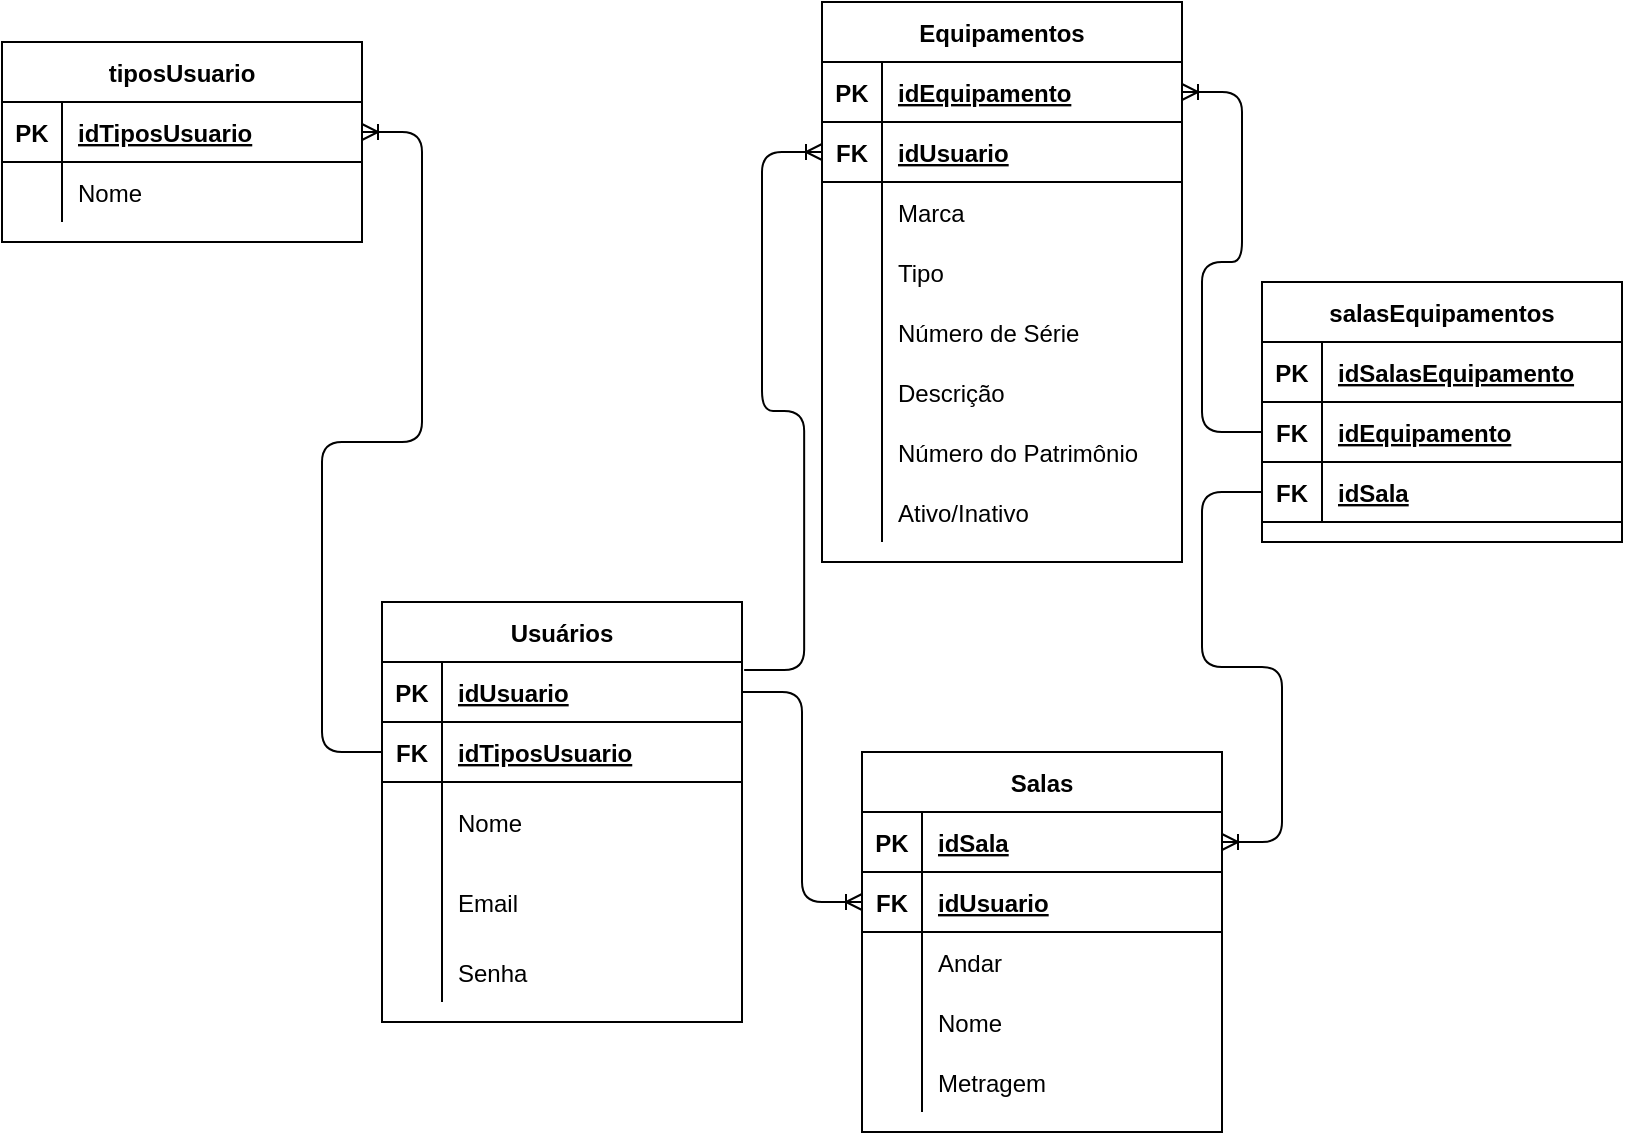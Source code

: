 <mxfile version="14.4.8" type="device"><diagram id="cfqixJ9EGRi1DOMj_vgL" name="Page-1"><mxGraphModel dx="1662" dy="762" grid="1" gridSize="10" guides="1" tooltips="1" connect="1" arrows="1" fold="1" page="1" pageScale="1" pageWidth="827" pageHeight="1169" math="0" shadow="0"><root><mxCell id="0"/><mxCell id="1" parent="0"/><mxCell id="3xJSZQ0nE7O-zTovZ5_N-1" value="Usuários" style="shape=table;startSize=30;container=1;collapsible=1;childLayout=tableLayout;fixedRows=1;rowLines=0;fontStyle=1;align=center;resizeLast=1;" vertex="1" parent="1"><mxGeometry x="200" y="320" width="180" height="210" as="geometry"/></mxCell><mxCell id="3xJSZQ0nE7O-zTovZ5_N-2" value="" style="shape=partialRectangle;collapsible=0;dropTarget=0;pointerEvents=0;fillColor=none;top=0;left=0;bottom=1;right=0;points=[[0,0.5],[1,0.5]];portConstraint=eastwest;" vertex="1" parent="3xJSZQ0nE7O-zTovZ5_N-1"><mxGeometry y="30" width="180" height="30" as="geometry"/></mxCell><mxCell id="3xJSZQ0nE7O-zTovZ5_N-3" value="PK" style="shape=partialRectangle;connectable=0;fillColor=none;top=0;left=0;bottom=0;right=0;fontStyle=1;overflow=hidden;" vertex="1" parent="3xJSZQ0nE7O-zTovZ5_N-2"><mxGeometry width="30" height="30" as="geometry"/></mxCell><mxCell id="3xJSZQ0nE7O-zTovZ5_N-4" value="idUsuario" style="shape=partialRectangle;connectable=0;fillColor=none;top=0;left=0;bottom=0;right=0;align=left;spacingLeft=6;fontStyle=5;overflow=hidden;" vertex="1" parent="3xJSZQ0nE7O-zTovZ5_N-2"><mxGeometry x="30" width="150" height="30" as="geometry"/></mxCell><mxCell id="3xJSZQ0nE7O-zTovZ5_N-106" value="" style="shape=partialRectangle;collapsible=0;dropTarget=0;pointerEvents=0;fillColor=none;top=0;left=0;bottom=1;right=0;points=[[0,0.5],[1,0.5]];portConstraint=eastwest;" vertex="1" parent="3xJSZQ0nE7O-zTovZ5_N-1"><mxGeometry y="60" width="180" height="30" as="geometry"/></mxCell><mxCell id="3xJSZQ0nE7O-zTovZ5_N-107" value="FK" style="shape=partialRectangle;connectable=0;fillColor=none;top=0;left=0;bottom=0;right=0;fontStyle=1;overflow=hidden;" vertex="1" parent="3xJSZQ0nE7O-zTovZ5_N-106"><mxGeometry width="30" height="30" as="geometry"/></mxCell><mxCell id="3xJSZQ0nE7O-zTovZ5_N-108" value="idTiposUsuario" style="shape=partialRectangle;connectable=0;fillColor=none;top=0;left=0;bottom=0;right=0;align=left;spacingLeft=6;fontStyle=5;overflow=hidden;" vertex="1" parent="3xJSZQ0nE7O-zTovZ5_N-106"><mxGeometry x="30" width="150" height="30" as="geometry"/></mxCell><mxCell id="3xJSZQ0nE7O-zTovZ5_N-5" value="" style="shape=partialRectangle;collapsible=0;dropTarget=0;pointerEvents=0;fillColor=none;top=0;left=0;bottom=0;right=0;points=[[0,0.5],[1,0.5]];portConstraint=eastwest;" vertex="1" parent="3xJSZQ0nE7O-zTovZ5_N-1"><mxGeometry y="90" width="180" height="40" as="geometry"/></mxCell><mxCell id="3xJSZQ0nE7O-zTovZ5_N-6" value="" style="shape=partialRectangle;connectable=0;fillColor=none;top=0;left=0;bottom=0;right=0;editable=1;overflow=hidden;" vertex="1" parent="3xJSZQ0nE7O-zTovZ5_N-5"><mxGeometry width="30" height="40" as="geometry"/></mxCell><mxCell id="3xJSZQ0nE7O-zTovZ5_N-7" value="Nome" style="shape=partialRectangle;connectable=0;fillColor=none;top=0;left=0;bottom=0;right=0;align=left;spacingLeft=6;overflow=hidden;" vertex="1" parent="3xJSZQ0nE7O-zTovZ5_N-5"><mxGeometry x="30" width="150" height="40" as="geometry"/></mxCell><mxCell id="3xJSZQ0nE7O-zTovZ5_N-84" value="" style="shape=partialRectangle;collapsible=0;dropTarget=0;pointerEvents=0;fillColor=none;top=0;left=0;bottom=0;right=0;points=[[0,0.5],[1,0.5]];portConstraint=eastwest;" vertex="1" parent="3xJSZQ0nE7O-zTovZ5_N-1"><mxGeometry y="130" width="180" height="40" as="geometry"/></mxCell><mxCell id="3xJSZQ0nE7O-zTovZ5_N-85" value="" style="shape=partialRectangle;connectable=0;fillColor=none;top=0;left=0;bottom=0;right=0;editable=1;overflow=hidden;" vertex="1" parent="3xJSZQ0nE7O-zTovZ5_N-84"><mxGeometry width="30" height="40" as="geometry"/></mxCell><mxCell id="3xJSZQ0nE7O-zTovZ5_N-86" value="Email" style="shape=partialRectangle;connectable=0;fillColor=none;top=0;left=0;bottom=0;right=0;align=left;spacingLeft=6;overflow=hidden;" vertex="1" parent="3xJSZQ0nE7O-zTovZ5_N-84"><mxGeometry x="30" width="150" height="40" as="geometry"/></mxCell><mxCell id="3xJSZQ0nE7O-zTovZ5_N-8" value="" style="shape=partialRectangle;collapsible=0;dropTarget=0;pointerEvents=0;fillColor=none;top=0;left=0;bottom=0;right=0;points=[[0,0.5],[1,0.5]];portConstraint=eastwest;" vertex="1" parent="3xJSZQ0nE7O-zTovZ5_N-1"><mxGeometry y="170" width="180" height="30" as="geometry"/></mxCell><mxCell id="3xJSZQ0nE7O-zTovZ5_N-9" value="" style="shape=partialRectangle;connectable=0;fillColor=none;top=0;left=0;bottom=0;right=0;editable=1;overflow=hidden;" vertex="1" parent="3xJSZQ0nE7O-zTovZ5_N-8"><mxGeometry width="30" height="30" as="geometry"/></mxCell><mxCell id="3xJSZQ0nE7O-zTovZ5_N-10" value="Senha" style="shape=partialRectangle;connectable=0;fillColor=none;top=0;left=0;bottom=0;right=0;align=left;spacingLeft=6;overflow=hidden;" vertex="1" parent="3xJSZQ0nE7O-zTovZ5_N-8"><mxGeometry x="30" width="150" height="30" as="geometry"/></mxCell><mxCell id="3xJSZQ0nE7O-zTovZ5_N-14" value="tiposUsuario" style="shape=table;startSize=30;container=1;collapsible=1;childLayout=tableLayout;fixedRows=1;rowLines=0;fontStyle=1;align=center;resizeLast=1;" vertex="1" parent="1"><mxGeometry x="10" y="40" width="180" height="100" as="geometry"/></mxCell><mxCell id="3xJSZQ0nE7O-zTovZ5_N-15" value="" style="shape=partialRectangle;collapsible=0;dropTarget=0;pointerEvents=0;fillColor=none;top=0;left=0;bottom=1;right=0;points=[[0,0.5],[1,0.5]];portConstraint=eastwest;" vertex="1" parent="3xJSZQ0nE7O-zTovZ5_N-14"><mxGeometry y="30" width="180" height="30" as="geometry"/></mxCell><mxCell id="3xJSZQ0nE7O-zTovZ5_N-16" value="PK" style="shape=partialRectangle;connectable=0;fillColor=none;top=0;left=0;bottom=0;right=0;fontStyle=1;overflow=hidden;" vertex="1" parent="3xJSZQ0nE7O-zTovZ5_N-15"><mxGeometry width="30" height="30" as="geometry"/></mxCell><mxCell id="3xJSZQ0nE7O-zTovZ5_N-17" value="idTiposUsuario" style="shape=partialRectangle;connectable=0;fillColor=none;top=0;left=0;bottom=0;right=0;align=left;spacingLeft=6;fontStyle=5;overflow=hidden;" vertex="1" parent="3xJSZQ0nE7O-zTovZ5_N-15"><mxGeometry x="30" width="150" height="30" as="geometry"/></mxCell><mxCell id="3xJSZQ0nE7O-zTovZ5_N-18" value="" style="shape=partialRectangle;collapsible=0;dropTarget=0;pointerEvents=0;fillColor=none;top=0;left=0;bottom=0;right=0;points=[[0,0.5],[1,0.5]];portConstraint=eastwest;" vertex="1" parent="3xJSZQ0nE7O-zTovZ5_N-14"><mxGeometry y="60" width="180" height="30" as="geometry"/></mxCell><mxCell id="3xJSZQ0nE7O-zTovZ5_N-19" value="" style="shape=partialRectangle;connectable=0;fillColor=none;top=0;left=0;bottom=0;right=0;editable=1;overflow=hidden;" vertex="1" parent="3xJSZQ0nE7O-zTovZ5_N-18"><mxGeometry width="30" height="30" as="geometry"/></mxCell><mxCell id="3xJSZQ0nE7O-zTovZ5_N-20" value="Nome" style="shape=partialRectangle;connectable=0;fillColor=none;top=0;left=0;bottom=0;right=0;align=left;spacingLeft=6;overflow=hidden;" vertex="1" parent="3xJSZQ0nE7O-zTovZ5_N-18"><mxGeometry x="30" width="150" height="30" as="geometry"/></mxCell><mxCell id="3xJSZQ0nE7O-zTovZ5_N-31" value="Salas" style="shape=table;startSize=30;container=1;collapsible=1;childLayout=tableLayout;fixedRows=1;rowLines=0;fontStyle=1;align=center;resizeLast=1;" vertex="1" parent="1"><mxGeometry x="440" y="395" width="180" height="190" as="geometry"/></mxCell><mxCell id="3xJSZQ0nE7O-zTovZ5_N-32" value="" style="shape=partialRectangle;collapsible=0;dropTarget=0;pointerEvents=0;fillColor=none;top=0;left=0;bottom=1;right=0;points=[[0,0.5],[1,0.5]];portConstraint=eastwest;" vertex="1" parent="3xJSZQ0nE7O-zTovZ5_N-31"><mxGeometry y="30" width="180" height="30" as="geometry"/></mxCell><mxCell id="3xJSZQ0nE7O-zTovZ5_N-33" value="PK" style="shape=partialRectangle;connectable=0;fillColor=none;top=0;left=0;bottom=0;right=0;fontStyle=1;overflow=hidden;" vertex="1" parent="3xJSZQ0nE7O-zTovZ5_N-32"><mxGeometry width="30" height="30" as="geometry"/></mxCell><mxCell id="3xJSZQ0nE7O-zTovZ5_N-34" value="idSala" style="shape=partialRectangle;connectable=0;fillColor=none;top=0;left=0;bottom=0;right=0;align=left;spacingLeft=6;fontStyle=5;overflow=hidden;" vertex="1" parent="3xJSZQ0nE7O-zTovZ5_N-32"><mxGeometry x="30" width="150" height="30" as="geometry"/></mxCell><mxCell id="3xJSZQ0nE7O-zTovZ5_N-109" value="" style="shape=partialRectangle;collapsible=0;dropTarget=0;pointerEvents=0;fillColor=none;top=0;left=0;bottom=1;right=0;points=[[0,0.5],[1,0.5]];portConstraint=eastwest;" vertex="1" parent="3xJSZQ0nE7O-zTovZ5_N-31"><mxGeometry y="60" width="180" height="30" as="geometry"/></mxCell><mxCell id="3xJSZQ0nE7O-zTovZ5_N-110" value="FK" style="shape=partialRectangle;connectable=0;fillColor=none;top=0;left=0;bottom=0;right=0;fontStyle=1;overflow=hidden;" vertex="1" parent="3xJSZQ0nE7O-zTovZ5_N-109"><mxGeometry width="30" height="30" as="geometry"/></mxCell><mxCell id="3xJSZQ0nE7O-zTovZ5_N-111" value="idUsuario" style="shape=partialRectangle;connectable=0;fillColor=none;top=0;left=0;bottom=0;right=0;align=left;spacingLeft=6;fontStyle=5;overflow=hidden;" vertex="1" parent="3xJSZQ0nE7O-zTovZ5_N-109"><mxGeometry x="30" width="150" height="30" as="geometry"/></mxCell><mxCell id="3xJSZQ0nE7O-zTovZ5_N-35" value="" style="shape=partialRectangle;collapsible=0;dropTarget=0;pointerEvents=0;fillColor=none;top=0;left=0;bottom=0;right=0;points=[[0,0.5],[1,0.5]];portConstraint=eastwest;" vertex="1" parent="3xJSZQ0nE7O-zTovZ5_N-31"><mxGeometry y="90" width="180" height="30" as="geometry"/></mxCell><mxCell id="3xJSZQ0nE7O-zTovZ5_N-36" value="" style="shape=partialRectangle;connectable=0;fillColor=none;top=0;left=0;bottom=0;right=0;editable=1;overflow=hidden;" vertex="1" parent="3xJSZQ0nE7O-zTovZ5_N-35"><mxGeometry width="30" height="30" as="geometry"/></mxCell><mxCell id="3xJSZQ0nE7O-zTovZ5_N-37" value="Andar" style="shape=partialRectangle;connectable=0;fillColor=none;top=0;left=0;bottom=0;right=0;align=left;spacingLeft=6;overflow=hidden;" vertex="1" parent="3xJSZQ0nE7O-zTovZ5_N-35"><mxGeometry x="30" width="150" height="30" as="geometry"/></mxCell><mxCell id="3xJSZQ0nE7O-zTovZ5_N-38" value="" style="shape=partialRectangle;collapsible=0;dropTarget=0;pointerEvents=0;fillColor=none;top=0;left=0;bottom=0;right=0;points=[[0,0.5],[1,0.5]];portConstraint=eastwest;" vertex="1" parent="3xJSZQ0nE7O-zTovZ5_N-31"><mxGeometry y="120" width="180" height="30" as="geometry"/></mxCell><mxCell id="3xJSZQ0nE7O-zTovZ5_N-39" value="" style="shape=partialRectangle;connectable=0;fillColor=none;top=0;left=0;bottom=0;right=0;editable=1;overflow=hidden;" vertex="1" parent="3xJSZQ0nE7O-zTovZ5_N-38"><mxGeometry width="30" height="30" as="geometry"/></mxCell><mxCell id="3xJSZQ0nE7O-zTovZ5_N-40" value="Nome" style="shape=partialRectangle;connectable=0;fillColor=none;top=0;left=0;bottom=0;right=0;align=left;spacingLeft=6;overflow=hidden;" vertex="1" parent="3xJSZQ0nE7O-zTovZ5_N-38"><mxGeometry x="30" width="150" height="30" as="geometry"/></mxCell><mxCell id="3xJSZQ0nE7O-zTovZ5_N-41" value="" style="shape=partialRectangle;collapsible=0;dropTarget=0;pointerEvents=0;fillColor=none;top=0;left=0;bottom=0;right=0;points=[[0,0.5],[1,0.5]];portConstraint=eastwest;" vertex="1" parent="3xJSZQ0nE7O-zTovZ5_N-31"><mxGeometry y="150" width="180" height="30" as="geometry"/></mxCell><mxCell id="3xJSZQ0nE7O-zTovZ5_N-42" value="" style="shape=partialRectangle;connectable=0;fillColor=none;top=0;left=0;bottom=0;right=0;editable=1;overflow=hidden;" vertex="1" parent="3xJSZQ0nE7O-zTovZ5_N-41"><mxGeometry width="30" height="30" as="geometry"/></mxCell><mxCell id="3xJSZQ0nE7O-zTovZ5_N-43" value="Metragem" style="shape=partialRectangle;connectable=0;fillColor=none;top=0;left=0;bottom=0;right=0;align=left;spacingLeft=6;overflow=hidden;" vertex="1" parent="3xJSZQ0nE7O-zTovZ5_N-41"><mxGeometry x="30" width="150" height="30" as="geometry"/></mxCell><mxCell id="3xJSZQ0nE7O-zTovZ5_N-47" value="Equipamentos" style="shape=table;startSize=30;container=1;collapsible=1;childLayout=tableLayout;fixedRows=1;rowLines=0;fontStyle=1;align=center;resizeLast=1;" vertex="1" parent="1"><mxGeometry x="420" y="20" width="180" height="280" as="geometry"/></mxCell><mxCell id="3xJSZQ0nE7O-zTovZ5_N-48" value="" style="shape=partialRectangle;collapsible=0;dropTarget=0;pointerEvents=0;fillColor=none;top=0;left=0;bottom=1;right=0;points=[[0,0.5],[1,0.5]];portConstraint=eastwest;" vertex="1" parent="3xJSZQ0nE7O-zTovZ5_N-47"><mxGeometry y="30" width="180" height="30" as="geometry"/></mxCell><mxCell id="3xJSZQ0nE7O-zTovZ5_N-49" value="PK" style="shape=partialRectangle;connectable=0;fillColor=none;top=0;left=0;bottom=0;right=0;fontStyle=1;overflow=hidden;" vertex="1" parent="3xJSZQ0nE7O-zTovZ5_N-48"><mxGeometry width="30" height="30" as="geometry"/></mxCell><mxCell id="3xJSZQ0nE7O-zTovZ5_N-50" value="idEquipamento" style="shape=partialRectangle;connectable=0;fillColor=none;top=0;left=0;bottom=0;right=0;align=left;spacingLeft=6;fontStyle=5;overflow=hidden;" vertex="1" parent="3xJSZQ0nE7O-zTovZ5_N-48"><mxGeometry x="30" width="150" height="30" as="geometry"/></mxCell><mxCell id="3xJSZQ0nE7O-zTovZ5_N-103" value="" style="shape=partialRectangle;collapsible=0;dropTarget=0;pointerEvents=0;fillColor=none;top=0;left=0;bottom=1;right=0;points=[[0,0.5],[1,0.5]];portConstraint=eastwest;" vertex="1" parent="3xJSZQ0nE7O-zTovZ5_N-47"><mxGeometry y="60" width="180" height="30" as="geometry"/></mxCell><mxCell id="3xJSZQ0nE7O-zTovZ5_N-104" value="FK" style="shape=partialRectangle;connectable=0;fillColor=none;top=0;left=0;bottom=0;right=0;fontStyle=1;overflow=hidden;" vertex="1" parent="3xJSZQ0nE7O-zTovZ5_N-103"><mxGeometry width="30" height="30" as="geometry"/></mxCell><mxCell id="3xJSZQ0nE7O-zTovZ5_N-105" value="idUsuario" style="shape=partialRectangle;connectable=0;fillColor=none;top=0;left=0;bottom=0;right=0;align=left;spacingLeft=6;fontStyle=5;overflow=hidden;" vertex="1" parent="3xJSZQ0nE7O-zTovZ5_N-103"><mxGeometry x="30" width="150" height="30" as="geometry"/></mxCell><mxCell id="3xJSZQ0nE7O-zTovZ5_N-51" value="" style="shape=partialRectangle;collapsible=0;dropTarget=0;pointerEvents=0;fillColor=none;top=0;left=0;bottom=0;right=0;points=[[0,0.5],[1,0.5]];portConstraint=eastwest;" vertex="1" parent="3xJSZQ0nE7O-zTovZ5_N-47"><mxGeometry y="90" width="180" height="30" as="geometry"/></mxCell><mxCell id="3xJSZQ0nE7O-zTovZ5_N-52" value="" style="shape=partialRectangle;connectable=0;fillColor=none;top=0;left=0;bottom=0;right=0;editable=1;overflow=hidden;" vertex="1" parent="3xJSZQ0nE7O-zTovZ5_N-51"><mxGeometry width="30" height="30" as="geometry"/></mxCell><mxCell id="3xJSZQ0nE7O-zTovZ5_N-53" value="Marca" style="shape=partialRectangle;connectable=0;fillColor=none;top=0;left=0;bottom=0;right=0;align=left;spacingLeft=6;overflow=hidden;" vertex="1" parent="3xJSZQ0nE7O-zTovZ5_N-51"><mxGeometry x="30" width="150" height="30" as="geometry"/></mxCell><mxCell id="3xJSZQ0nE7O-zTovZ5_N-54" value="" style="shape=partialRectangle;collapsible=0;dropTarget=0;pointerEvents=0;fillColor=none;top=0;left=0;bottom=0;right=0;points=[[0,0.5],[1,0.5]];portConstraint=eastwest;" vertex="1" parent="3xJSZQ0nE7O-zTovZ5_N-47"><mxGeometry y="120" width="180" height="30" as="geometry"/></mxCell><mxCell id="3xJSZQ0nE7O-zTovZ5_N-55" value="" style="shape=partialRectangle;connectable=0;fillColor=none;top=0;left=0;bottom=0;right=0;editable=1;overflow=hidden;" vertex="1" parent="3xJSZQ0nE7O-zTovZ5_N-54"><mxGeometry width="30" height="30" as="geometry"/></mxCell><mxCell id="3xJSZQ0nE7O-zTovZ5_N-56" value="Tipo" style="shape=partialRectangle;connectable=0;fillColor=none;top=0;left=0;bottom=0;right=0;align=left;spacingLeft=6;overflow=hidden;" vertex="1" parent="3xJSZQ0nE7O-zTovZ5_N-54"><mxGeometry x="30" width="150" height="30" as="geometry"/></mxCell><mxCell id="3xJSZQ0nE7O-zTovZ5_N-57" value="" style="shape=partialRectangle;collapsible=0;dropTarget=0;pointerEvents=0;fillColor=none;top=0;left=0;bottom=0;right=0;points=[[0,0.5],[1,0.5]];portConstraint=eastwest;" vertex="1" parent="3xJSZQ0nE7O-zTovZ5_N-47"><mxGeometry y="150" width="180" height="30" as="geometry"/></mxCell><mxCell id="3xJSZQ0nE7O-zTovZ5_N-58" value="" style="shape=partialRectangle;connectable=0;fillColor=none;top=0;left=0;bottom=0;right=0;editable=1;overflow=hidden;" vertex="1" parent="3xJSZQ0nE7O-zTovZ5_N-57"><mxGeometry width="30" height="30" as="geometry"/></mxCell><mxCell id="3xJSZQ0nE7O-zTovZ5_N-59" value="Número de Série" style="shape=partialRectangle;connectable=0;fillColor=none;top=0;left=0;bottom=0;right=0;align=left;spacingLeft=6;overflow=hidden;" vertex="1" parent="3xJSZQ0nE7O-zTovZ5_N-57"><mxGeometry x="30" width="150" height="30" as="geometry"/></mxCell><mxCell id="3xJSZQ0nE7O-zTovZ5_N-60" value="" style="shape=partialRectangle;collapsible=0;dropTarget=0;pointerEvents=0;fillColor=none;top=0;left=0;bottom=0;right=0;points=[[0,0.5],[1,0.5]];portConstraint=eastwest;" vertex="1" parent="3xJSZQ0nE7O-zTovZ5_N-47"><mxGeometry y="180" width="180" height="30" as="geometry"/></mxCell><mxCell id="3xJSZQ0nE7O-zTovZ5_N-61" value="" style="shape=partialRectangle;connectable=0;fillColor=none;top=0;left=0;bottom=0;right=0;editable=1;overflow=hidden;" vertex="1" parent="3xJSZQ0nE7O-zTovZ5_N-60"><mxGeometry width="30" height="30" as="geometry"/></mxCell><mxCell id="3xJSZQ0nE7O-zTovZ5_N-62" value="Descrição" style="shape=partialRectangle;connectable=0;fillColor=none;top=0;left=0;bottom=0;right=0;align=left;spacingLeft=6;overflow=hidden;" vertex="1" parent="3xJSZQ0nE7O-zTovZ5_N-60"><mxGeometry x="30" width="150" height="30" as="geometry"/></mxCell><mxCell id="3xJSZQ0nE7O-zTovZ5_N-63" value="" style="shape=partialRectangle;collapsible=0;dropTarget=0;pointerEvents=0;fillColor=none;top=0;left=0;bottom=0;right=0;points=[[0,0.5],[1,0.5]];portConstraint=eastwest;" vertex="1" parent="3xJSZQ0nE7O-zTovZ5_N-47"><mxGeometry y="210" width="180" height="30" as="geometry"/></mxCell><mxCell id="3xJSZQ0nE7O-zTovZ5_N-64" value="" style="shape=partialRectangle;connectable=0;fillColor=none;top=0;left=0;bottom=0;right=0;editable=1;overflow=hidden;" vertex="1" parent="3xJSZQ0nE7O-zTovZ5_N-63"><mxGeometry width="30" height="30" as="geometry"/></mxCell><mxCell id="3xJSZQ0nE7O-zTovZ5_N-65" value="Número do Patrimônio" style="shape=partialRectangle;connectable=0;fillColor=none;top=0;left=0;bottom=0;right=0;align=left;spacingLeft=6;overflow=hidden;" vertex="1" parent="3xJSZQ0nE7O-zTovZ5_N-63"><mxGeometry x="30" width="150" height="30" as="geometry"/></mxCell><mxCell id="3xJSZQ0nE7O-zTovZ5_N-66" value="" style="shape=partialRectangle;collapsible=0;dropTarget=0;pointerEvents=0;fillColor=none;top=0;left=0;bottom=0;right=0;points=[[0,0.5],[1,0.5]];portConstraint=eastwest;" vertex="1" parent="3xJSZQ0nE7O-zTovZ5_N-47"><mxGeometry y="240" width="180" height="30" as="geometry"/></mxCell><mxCell id="3xJSZQ0nE7O-zTovZ5_N-67" value="" style="shape=partialRectangle;connectable=0;fillColor=none;top=0;left=0;bottom=0;right=0;editable=1;overflow=hidden;" vertex="1" parent="3xJSZQ0nE7O-zTovZ5_N-66"><mxGeometry width="30" height="30" as="geometry"/></mxCell><mxCell id="3xJSZQ0nE7O-zTovZ5_N-68" value="Ativo/Inativo" style="shape=partialRectangle;connectable=0;fillColor=none;top=0;left=0;bottom=0;right=0;align=left;spacingLeft=6;overflow=hidden;" vertex="1" parent="3xJSZQ0nE7O-zTovZ5_N-66"><mxGeometry x="30" width="150" height="30" as="geometry"/></mxCell><mxCell id="3xJSZQ0nE7O-zTovZ5_N-69" value="salasEquipamentos" style="shape=table;startSize=30;container=1;collapsible=1;childLayout=tableLayout;fixedRows=1;rowLines=0;fontStyle=1;align=center;resizeLast=1;" vertex="1" parent="1"><mxGeometry x="640" y="160" width="180" height="130" as="geometry"/></mxCell><mxCell id="3xJSZQ0nE7O-zTovZ5_N-70" value="" style="shape=partialRectangle;collapsible=0;dropTarget=0;pointerEvents=0;fillColor=none;top=0;left=0;bottom=1;right=0;points=[[0,0.5],[1,0.5]];portConstraint=eastwest;" vertex="1" parent="3xJSZQ0nE7O-zTovZ5_N-69"><mxGeometry y="30" width="180" height="30" as="geometry"/></mxCell><mxCell id="3xJSZQ0nE7O-zTovZ5_N-71" value="PK" style="shape=partialRectangle;connectable=0;fillColor=none;top=0;left=0;bottom=0;right=0;fontStyle=1;overflow=hidden;" vertex="1" parent="3xJSZQ0nE7O-zTovZ5_N-70"><mxGeometry width="30" height="30" as="geometry"/></mxCell><mxCell id="3xJSZQ0nE7O-zTovZ5_N-72" value="idSalasEquipamento" style="shape=partialRectangle;connectable=0;fillColor=none;top=0;left=0;bottom=0;right=0;align=left;spacingLeft=6;fontStyle=5;overflow=hidden;" vertex="1" parent="3xJSZQ0nE7O-zTovZ5_N-70"><mxGeometry x="30" width="150" height="30" as="geometry"/></mxCell><mxCell id="3xJSZQ0nE7O-zTovZ5_N-114" value="" style="shape=partialRectangle;collapsible=0;dropTarget=0;pointerEvents=0;fillColor=none;top=0;left=0;bottom=1;right=0;points=[[0,0.5],[1,0.5]];portConstraint=eastwest;" vertex="1" parent="3xJSZQ0nE7O-zTovZ5_N-69"><mxGeometry y="60" width="180" height="30" as="geometry"/></mxCell><mxCell id="3xJSZQ0nE7O-zTovZ5_N-115" value="FK" style="shape=partialRectangle;connectable=0;fillColor=none;top=0;left=0;bottom=0;right=0;fontStyle=1;overflow=hidden;" vertex="1" parent="3xJSZQ0nE7O-zTovZ5_N-114"><mxGeometry width="30" height="30" as="geometry"/></mxCell><mxCell id="3xJSZQ0nE7O-zTovZ5_N-116" value="idEquipamento" style="shape=partialRectangle;connectable=0;fillColor=none;top=0;left=0;bottom=0;right=0;align=left;spacingLeft=6;fontStyle=5;overflow=hidden;" vertex="1" parent="3xJSZQ0nE7O-zTovZ5_N-114"><mxGeometry x="30" width="150" height="30" as="geometry"/></mxCell><mxCell id="3xJSZQ0nE7O-zTovZ5_N-117" value="" style="shape=partialRectangle;collapsible=0;dropTarget=0;pointerEvents=0;fillColor=none;top=0;left=0;bottom=1;right=0;points=[[0,0.5],[1,0.5]];portConstraint=eastwest;" vertex="1" parent="3xJSZQ0nE7O-zTovZ5_N-69"><mxGeometry y="90" width="180" height="30" as="geometry"/></mxCell><mxCell id="3xJSZQ0nE7O-zTovZ5_N-118" value="FK" style="shape=partialRectangle;connectable=0;fillColor=none;top=0;left=0;bottom=0;right=0;fontStyle=1;overflow=hidden;" vertex="1" parent="3xJSZQ0nE7O-zTovZ5_N-117"><mxGeometry width="30" height="30" as="geometry"/></mxCell><mxCell id="3xJSZQ0nE7O-zTovZ5_N-119" value="idSala" style="shape=partialRectangle;connectable=0;fillColor=none;top=0;left=0;bottom=0;right=0;align=left;spacingLeft=6;fontStyle=5;overflow=hidden;" vertex="1" parent="3xJSZQ0nE7O-zTovZ5_N-117"><mxGeometry x="30" width="150" height="30" as="geometry"/></mxCell><mxCell id="3xJSZQ0nE7O-zTovZ5_N-120" value="" style="edgeStyle=entityRelationEdgeStyle;fontSize=12;html=1;endArrow=ERoneToMany;entryX=0;entryY=0.5;entryDx=0;entryDy=0;exitX=1;exitY=0.5;exitDx=0;exitDy=0;" edge="1" parent="1" source="3xJSZQ0nE7O-zTovZ5_N-2" target="3xJSZQ0nE7O-zTovZ5_N-109"><mxGeometry width="100" height="100" relative="1" as="geometry"><mxPoint x="360" y="205" as="sourcePoint"/><mxPoint x="340" y="20" as="targetPoint"/></mxGeometry></mxCell><mxCell id="3xJSZQ0nE7O-zTovZ5_N-123" value="" style="edgeStyle=entityRelationEdgeStyle;fontSize=12;html=1;endArrow=ERoneToMany;entryX=0;entryY=0.5;entryDx=0;entryDy=0;exitX=1.006;exitY=0.133;exitDx=0;exitDy=0;exitPerimeter=0;" edge="1" parent="1" source="3xJSZQ0nE7O-zTovZ5_N-2" target="3xJSZQ0nE7O-zTovZ5_N-103"><mxGeometry width="100" height="100" relative="1" as="geometry"><mxPoint x="342" y="195" as="sourcePoint"/><mxPoint x="230" y="440" as="targetPoint"/></mxGeometry></mxCell><mxCell id="3xJSZQ0nE7O-zTovZ5_N-129" value="" style="edgeStyle=entityRelationEdgeStyle;fontSize=12;html=1;endArrow=ERoneToMany;exitX=0;exitY=0.5;exitDx=0;exitDy=0;entryX=1;entryY=0.5;entryDx=0;entryDy=0;" edge="1" parent="1" source="3xJSZQ0nE7O-zTovZ5_N-114" target="3xJSZQ0nE7O-zTovZ5_N-48"><mxGeometry width="100" height="100" relative="1" as="geometry"><mxPoint x="640" y="410" as="sourcePoint"/><mxPoint x="740" y="310" as="targetPoint"/></mxGeometry></mxCell><mxCell id="3xJSZQ0nE7O-zTovZ5_N-130" value="" style="edgeStyle=entityRelationEdgeStyle;fontSize=12;html=1;endArrow=ERoneToMany;exitX=0;exitY=0.5;exitDx=0;exitDy=0;entryX=1;entryY=0.5;entryDx=0;entryDy=0;" edge="1" parent="1" source="3xJSZQ0nE7O-zTovZ5_N-117" target="3xJSZQ0nE7O-zTovZ5_N-32"><mxGeometry width="100" height="100" relative="1" as="geometry"><mxPoint x="630" y="460" as="sourcePoint"/><mxPoint x="730" y="360" as="targetPoint"/></mxGeometry></mxCell><mxCell id="3xJSZQ0nE7O-zTovZ5_N-131" value="" style="edgeStyle=entityRelationEdgeStyle;fontSize=12;html=1;endArrow=ERoneToMany;entryX=1;entryY=0.5;entryDx=0;entryDy=0;exitX=0;exitY=0.5;exitDx=0;exitDy=0;" edge="1" parent="1" source="3xJSZQ0nE7O-zTovZ5_N-106" target="3xJSZQ0nE7O-zTovZ5_N-15"><mxGeometry width="100" height="100" relative="1" as="geometry"><mxPoint x="-70" y="440" as="sourcePoint"/><mxPoint x="30" y="340" as="targetPoint"/></mxGeometry></mxCell></root></mxGraphModel></diagram></mxfile>